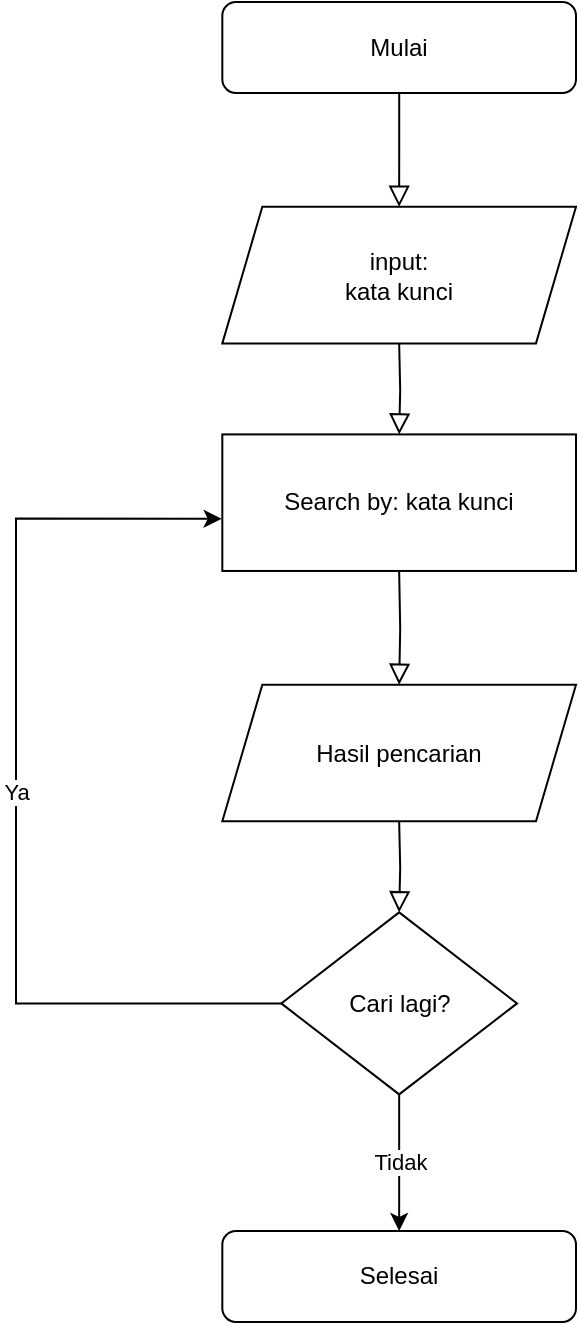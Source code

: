 <mxfile version="22.0.4" type="github">
  <diagram id="C5RBs43oDa-KdzZeNtuy" name="Page-1">
    <mxGraphModel dx="1556" dy="798" grid="1" gridSize="10" guides="1" tooltips="1" connect="1" arrows="1" fold="1" page="1" pageScale="1" pageWidth="827" pageHeight="1169" math="0" shadow="0">
      <root>
        <mxCell id="WIyWlLk6GJQsqaUBKTNV-0" />
        <mxCell id="WIyWlLk6GJQsqaUBKTNV-1" parent="WIyWlLk6GJQsqaUBKTNV-0" />
        <mxCell id="7ZChgCaq_TCVAsnMnDnc-15" value="" style="group" vertex="1" connectable="0" parent="WIyWlLk6GJQsqaUBKTNV-1">
          <mxGeometry x="230" y="70" width="280" height="660" as="geometry" />
        </mxCell>
        <mxCell id="WIyWlLk6GJQsqaUBKTNV-2" value="" style="rounded=0;html=1;jettySize=auto;orthogonalLoop=1;fontSize=11;endArrow=block;endFill=0;endSize=8;strokeWidth=1;shadow=0;labelBackgroundColor=none;edgeStyle=orthogonalEdgeStyle;" parent="7ZChgCaq_TCVAsnMnDnc-15" source="WIyWlLk6GJQsqaUBKTNV-3" edge="1">
          <mxGeometry relative="1" as="geometry">
            <mxPoint x="191.579" y="102.414" as="targetPoint" />
          </mxGeometry>
        </mxCell>
        <mxCell id="WIyWlLk6GJQsqaUBKTNV-3" value="Mulai" style="rounded=1;whiteSpace=wrap;html=1;fontSize=12;glass=0;strokeWidth=1;shadow=0;" parent="7ZChgCaq_TCVAsnMnDnc-15" vertex="1">
          <mxGeometry x="103.158" width="176.842" height="45.517" as="geometry" />
        </mxCell>
        <mxCell id="7ZChgCaq_TCVAsnMnDnc-0" value="Search by: kata kunci" style="rounded=0;whiteSpace=wrap;html=1;" vertex="1" parent="7ZChgCaq_TCVAsnMnDnc-15">
          <mxGeometry x="103.158" y="216.207" width="176.842" height="68.276" as="geometry" />
        </mxCell>
        <mxCell id="7ZChgCaq_TCVAsnMnDnc-1" value="input:&lt;br&gt;kata kunci" style="shape=parallelogram;perimeter=parallelogramPerimeter;whiteSpace=wrap;html=1;fixedSize=1;" vertex="1" parent="7ZChgCaq_TCVAsnMnDnc-15">
          <mxGeometry x="103.158" y="102.414" width="176.842" height="68.276" as="geometry" />
        </mxCell>
        <mxCell id="7ZChgCaq_TCVAsnMnDnc-2" value="" style="rounded=0;html=1;jettySize=auto;orthogonalLoop=1;fontSize=11;endArrow=block;endFill=0;endSize=8;strokeWidth=1;shadow=0;labelBackgroundColor=none;edgeStyle=orthogonalEdgeStyle;entryX=0.5;entryY=0;entryDx=0;entryDy=0;" edge="1" parent="7ZChgCaq_TCVAsnMnDnc-15" target="7ZChgCaq_TCVAsnMnDnc-0">
          <mxGeometry relative="1" as="geometry">
            <mxPoint x="191.579" y="170.69" as="sourcePoint" />
            <mxPoint x="206.316" y="113.793" as="targetPoint" />
          </mxGeometry>
        </mxCell>
        <mxCell id="7ZChgCaq_TCVAsnMnDnc-6" value="Hasil pencarian" style="shape=parallelogram;perimeter=parallelogramPerimeter;whiteSpace=wrap;html=1;fixedSize=1;" vertex="1" parent="7ZChgCaq_TCVAsnMnDnc-15">
          <mxGeometry x="103.158" y="341.379" width="176.842" height="68.276" as="geometry" />
        </mxCell>
        <mxCell id="7ZChgCaq_TCVAsnMnDnc-7" value="" style="rounded=0;html=1;jettySize=auto;orthogonalLoop=1;fontSize=11;endArrow=block;endFill=0;endSize=8;strokeWidth=1;shadow=0;labelBackgroundColor=none;edgeStyle=orthogonalEdgeStyle;entryX=0.5;entryY=0;entryDx=0;entryDy=0;" edge="1" parent="7ZChgCaq_TCVAsnMnDnc-15" target="7ZChgCaq_TCVAsnMnDnc-6">
          <mxGeometry relative="1" as="geometry">
            <mxPoint x="191.579" y="284.483" as="sourcePoint" />
            <mxPoint x="206.316" y="227.586" as="targetPoint" />
          </mxGeometry>
        </mxCell>
        <mxCell id="7ZChgCaq_TCVAsnMnDnc-8" value="Cari lagi?" style="rhombus;whiteSpace=wrap;html=1;" vertex="1" parent="7ZChgCaq_TCVAsnMnDnc-15">
          <mxGeometry x="132.632" y="455.172" width="117.895" height="91.034" as="geometry" />
        </mxCell>
        <mxCell id="7ZChgCaq_TCVAsnMnDnc-9" value="" style="endArrow=classic;html=1;rounded=0;exitX=0;exitY=0.5;exitDx=0;exitDy=0;entryX=-0.002;entryY=0.618;entryDx=0;entryDy=0;entryPerimeter=0;" edge="1" parent="7ZChgCaq_TCVAsnMnDnc-15" source="7ZChgCaq_TCVAsnMnDnc-8" target="7ZChgCaq_TCVAsnMnDnc-0">
          <mxGeometry relative="1" as="geometry">
            <mxPoint x="324.211" y="409.655" as="sourcePoint" />
            <mxPoint x="471.579" y="409.655" as="targetPoint" />
            <Array as="points">
              <mxPoint y="500.69" />
              <mxPoint y="386.897" />
              <mxPoint y="258.31" />
            </Array>
          </mxGeometry>
        </mxCell>
        <mxCell id="7ZChgCaq_TCVAsnMnDnc-10" value="Ya" style="edgeLabel;resizable=0;html=1;align=center;verticalAlign=middle;" connectable="0" vertex="1" parent="7ZChgCaq_TCVAsnMnDnc-9">
          <mxGeometry relative="1" as="geometry" />
        </mxCell>
        <mxCell id="7ZChgCaq_TCVAsnMnDnc-11" value="" style="endArrow=classic;html=1;rounded=0;exitX=0.5;exitY=1;exitDx=0;exitDy=0;" edge="1" parent="7ZChgCaq_TCVAsnMnDnc-15" source="7ZChgCaq_TCVAsnMnDnc-8">
          <mxGeometry relative="1" as="geometry">
            <mxPoint x="324.211" y="409.655" as="sourcePoint" />
            <mxPoint x="191.579" y="614.483" as="targetPoint" />
          </mxGeometry>
        </mxCell>
        <mxCell id="7ZChgCaq_TCVAsnMnDnc-12" value="Tidak" style="edgeLabel;resizable=0;html=1;align=center;verticalAlign=middle;" connectable="0" vertex="1" parent="7ZChgCaq_TCVAsnMnDnc-11">
          <mxGeometry relative="1" as="geometry" />
        </mxCell>
        <mxCell id="7ZChgCaq_TCVAsnMnDnc-13" value="Selesai" style="rounded=1;whiteSpace=wrap;html=1;fontSize=12;glass=0;strokeWidth=1;shadow=0;" vertex="1" parent="7ZChgCaq_TCVAsnMnDnc-15">
          <mxGeometry x="103.158" y="614.483" width="176.842" height="45.517" as="geometry" />
        </mxCell>
        <mxCell id="7ZChgCaq_TCVAsnMnDnc-14" value="" style="rounded=0;html=1;jettySize=auto;orthogonalLoop=1;fontSize=11;endArrow=block;endFill=0;endSize=8;strokeWidth=1;shadow=0;labelBackgroundColor=none;edgeStyle=orthogonalEdgeStyle;entryX=0.5;entryY=0;entryDx=0;entryDy=0;" edge="1" parent="7ZChgCaq_TCVAsnMnDnc-15" target="7ZChgCaq_TCVAsnMnDnc-8">
          <mxGeometry relative="1" as="geometry">
            <mxPoint x="191.579" y="409.655" as="sourcePoint" />
            <mxPoint x="206.316" y="352.759" as="targetPoint" />
          </mxGeometry>
        </mxCell>
      </root>
    </mxGraphModel>
  </diagram>
</mxfile>

